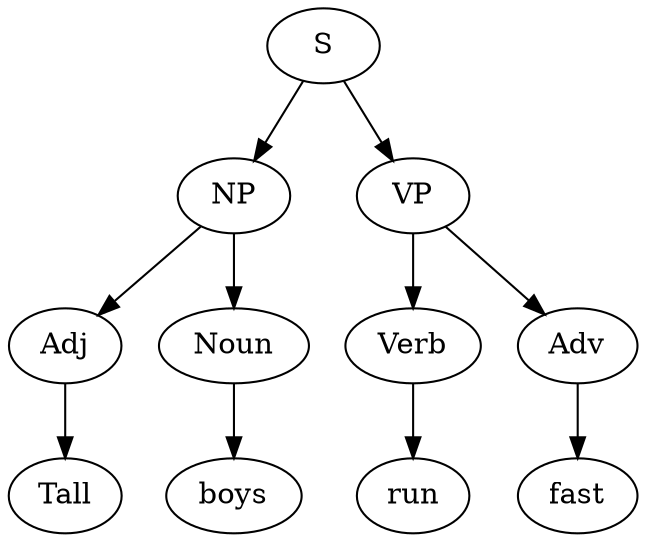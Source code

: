 digraph G {
  "S" -> "NP"
  "S" -> "VP"
  "NP" -> "Adj"
  "NP" -> "Noun"
  "Noun" -> "boys"
  "Adj" -> "Tall"
  "VP" -> "Verb"
  "VP" -> "Adv"
  "Verb" -> "run"
  "Adv" -> "fast"
}
